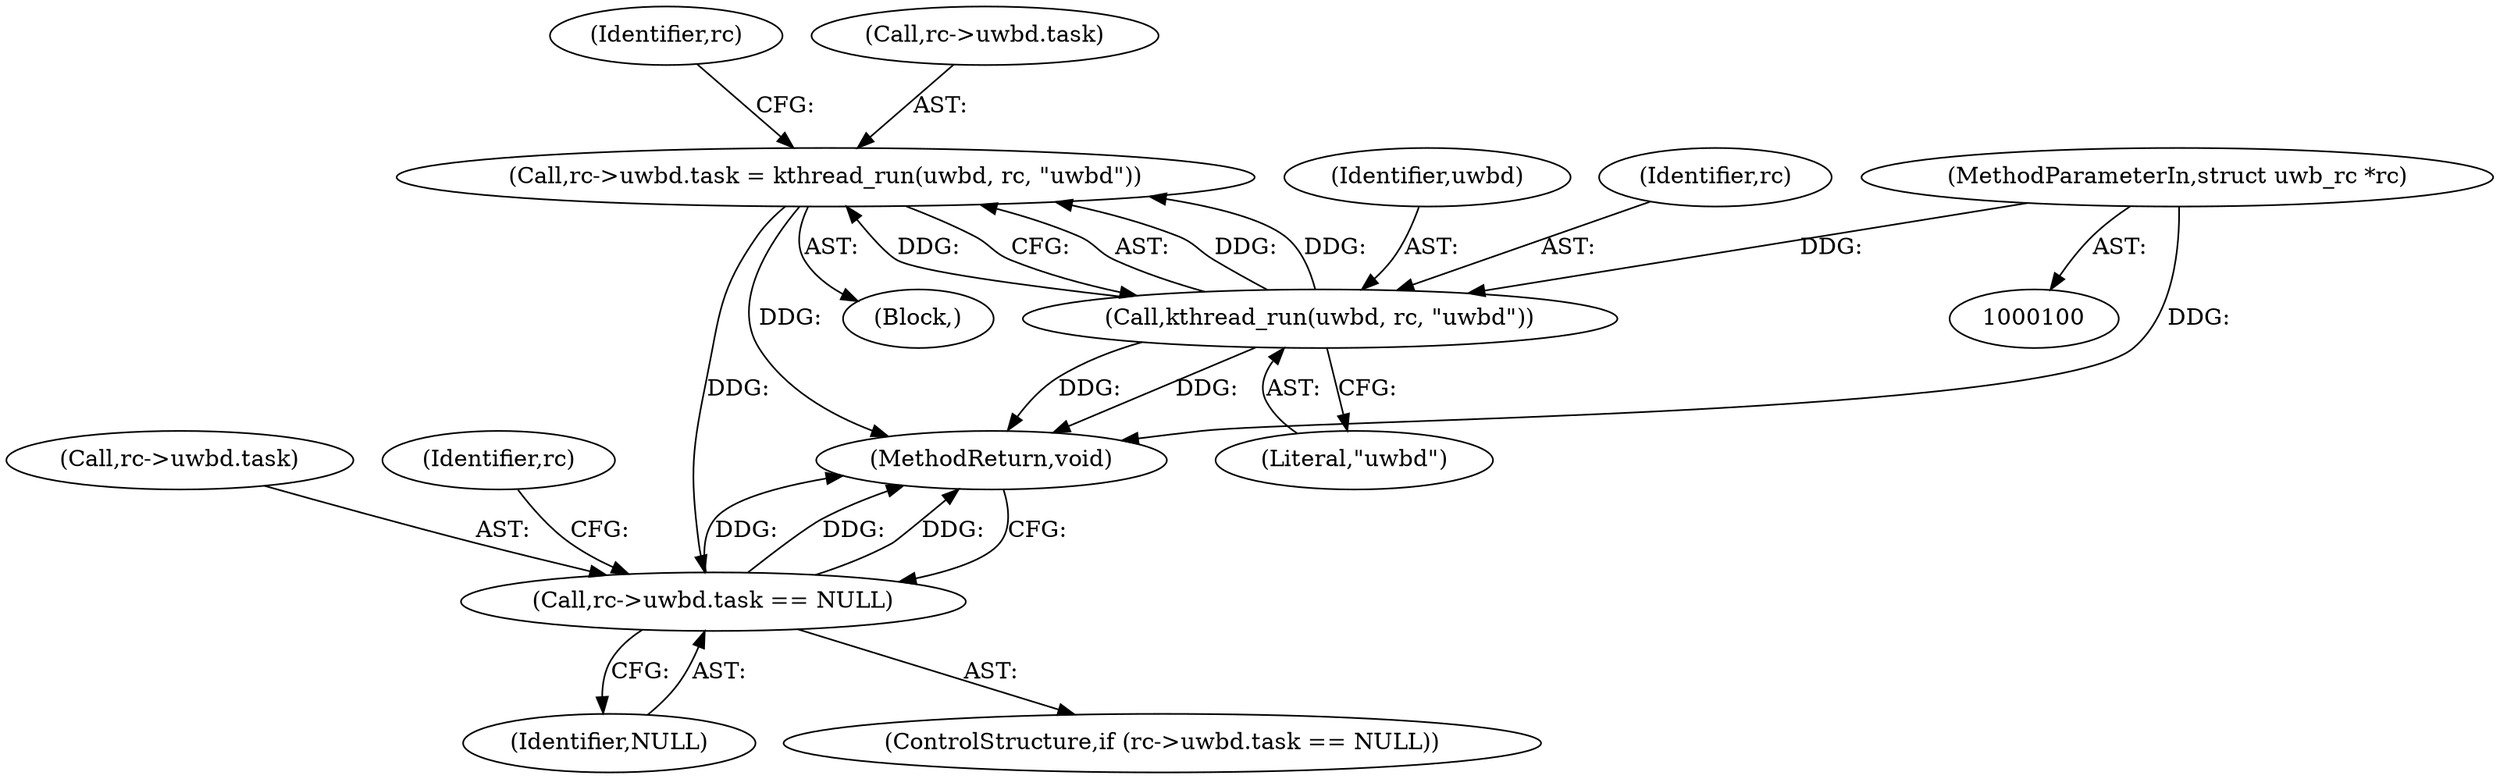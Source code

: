 digraph "1_linux_bbf26183b7a6236ba602f4d6a2f7cade35bba043@API" {
"1000103" [label="(Call,rc->uwbd.task = kthread_run(uwbd, rc, \"uwbd\"))"];
"1000109" [label="(Call,kthread_run(uwbd, rc, \"uwbd\"))"];
"1000101" [label="(MethodParameterIn,struct uwb_rc *rc)"];
"1000114" [label="(Call,rc->uwbd.task == NULL)"];
"1000120" [label="(Identifier,NULL)"];
"1000110" [label="(Identifier,uwbd)"];
"1000115" [label="(Call,rc->uwbd.task)"];
"1000112" [label="(Literal,\"uwbd\")"];
"1000109" [label="(Call,kthread_run(uwbd, rc, \"uwbd\"))"];
"1000111" [label="(Identifier,rc)"];
"1000103" [label="(Call,rc->uwbd.task = kthread_run(uwbd, rc, \"uwbd\"))"];
"1000117" [label="(Identifier,rc)"];
"1000125" [label="(Identifier,rc)"];
"1000102" [label="(Block,)"];
"1000113" [label="(ControlStructure,if (rc->uwbd.task == NULL))"];
"1000104" [label="(Call,rc->uwbd.task)"];
"1000135" [label="(MethodReturn,void)"];
"1000101" [label="(MethodParameterIn,struct uwb_rc *rc)"];
"1000114" [label="(Call,rc->uwbd.task == NULL)"];
"1000103" -> "1000102"  [label="AST: "];
"1000103" -> "1000109"  [label="CFG: "];
"1000104" -> "1000103"  [label="AST: "];
"1000109" -> "1000103"  [label="AST: "];
"1000117" -> "1000103"  [label="CFG: "];
"1000103" -> "1000135"  [label="DDG: "];
"1000109" -> "1000103"  [label="DDG: "];
"1000109" -> "1000103"  [label="DDG: "];
"1000109" -> "1000103"  [label="DDG: "];
"1000103" -> "1000114"  [label="DDG: "];
"1000109" -> "1000112"  [label="CFG: "];
"1000110" -> "1000109"  [label="AST: "];
"1000111" -> "1000109"  [label="AST: "];
"1000112" -> "1000109"  [label="AST: "];
"1000109" -> "1000135"  [label="DDG: "];
"1000109" -> "1000135"  [label="DDG: "];
"1000101" -> "1000109"  [label="DDG: "];
"1000101" -> "1000100"  [label="AST: "];
"1000101" -> "1000135"  [label="DDG: "];
"1000114" -> "1000113"  [label="AST: "];
"1000114" -> "1000120"  [label="CFG: "];
"1000115" -> "1000114"  [label="AST: "];
"1000120" -> "1000114"  [label="AST: "];
"1000125" -> "1000114"  [label="CFG: "];
"1000135" -> "1000114"  [label="CFG: "];
"1000114" -> "1000135"  [label="DDG: "];
"1000114" -> "1000135"  [label="DDG: "];
"1000114" -> "1000135"  [label="DDG: "];
}
